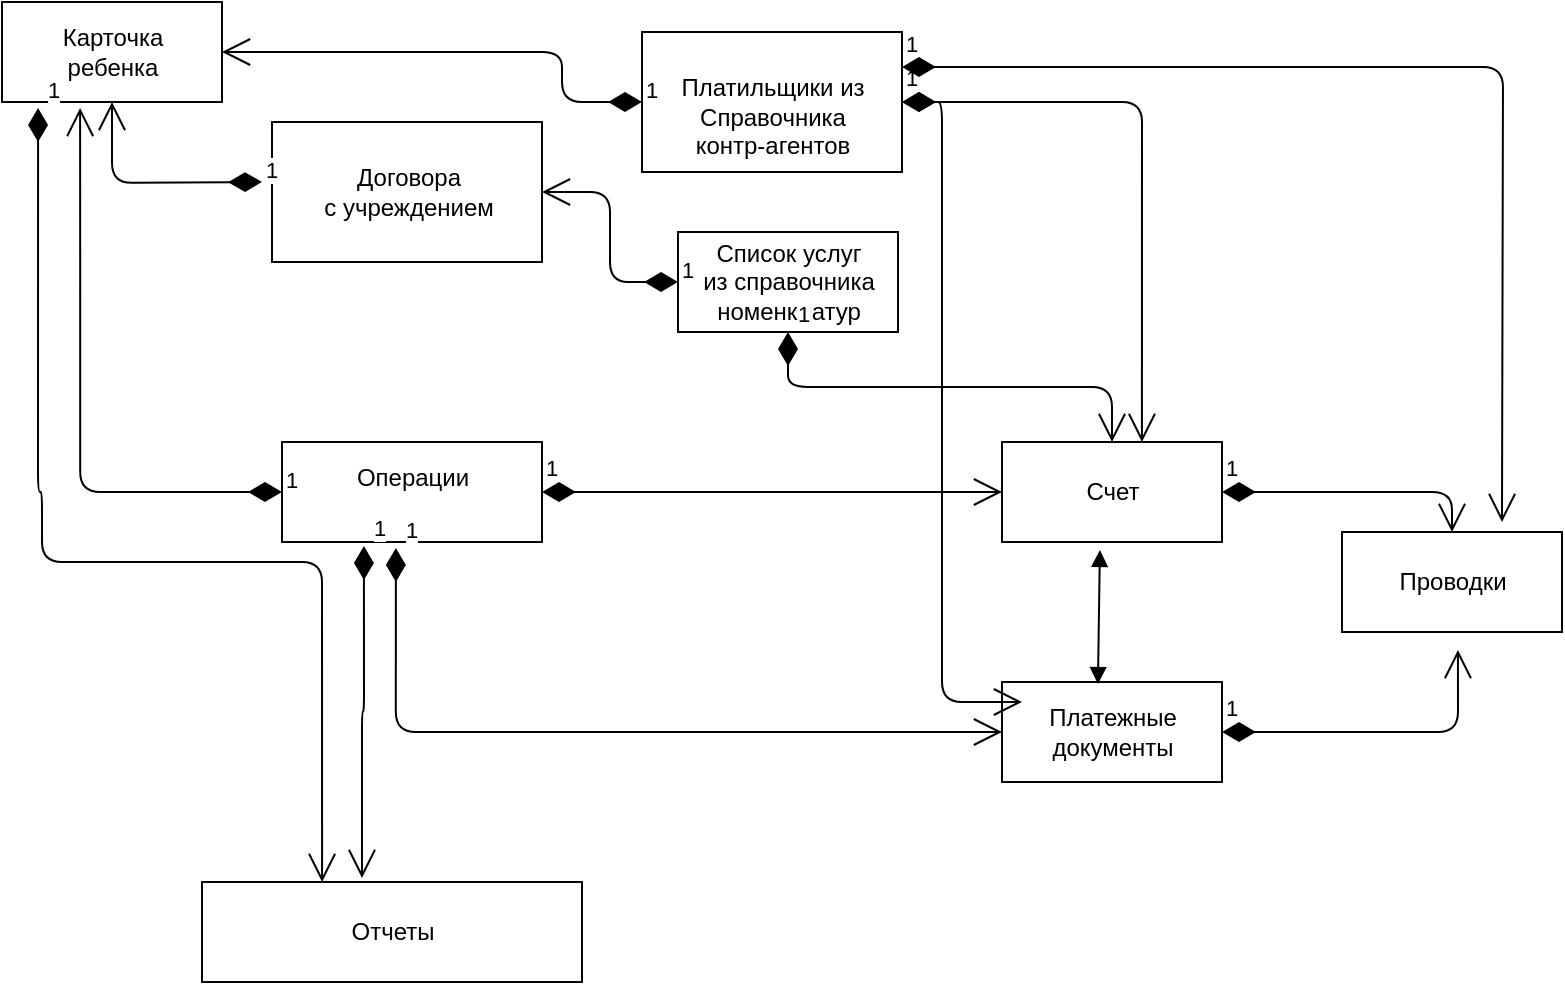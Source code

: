 <mxfile version="10.6.6" type="github"><diagram id="JxNV5JmRyQTWRndTMrCC" name="Page-1"><mxGraphModel dx="834" dy="481" grid="1" gridSize="10" guides="1" tooltips="1" connect="1" arrows="1" fold="1" page="1" pageScale="1" pageWidth="827" pageHeight="1169" math="0" shadow="0"><root><mxCell id="0"/><mxCell id="1" parent="0"/><mxCell id="a6JJrytg2Igxi4sfRNIK-1" value="&lt;div&gt;Карточка &lt;br&gt;&lt;/div&gt;&lt;div&gt;ребенка&lt;/div&gt;" style="html=1;" vertex="1" parent="1"><mxGeometry x="20" y="20" width="110" height="50" as="geometry"/></mxCell><mxCell id="a6JJrytg2Igxi4sfRNIK-2" value="&lt;div&gt;&lt;br&gt;&lt;/div&gt;&lt;div&gt;Платильщики из &lt;br&gt;&lt;/div&gt;&lt;div&gt;Справочника &lt;br&gt;&lt;/div&gt;&lt;div&gt;контр-агентов&lt;/div&gt;" style="html=1;" vertex="1" parent="1"><mxGeometry x="340" y="35" width="130" height="70" as="geometry"/></mxCell><mxCell id="a6JJrytg2Igxi4sfRNIK-5" value="&lt;div&gt;Договора &lt;br&gt;&lt;/div&gt;&lt;div&gt;с учреждением&lt;/div&gt;" style="html=1;" vertex="1" parent="1"><mxGeometry x="155" y="80" width="135" height="70" as="geometry"/></mxCell><mxCell id="a6JJrytg2Igxi4sfRNIK-6" value="&lt;div&gt;Список услуг&lt;/div&gt;&lt;div&gt;из справочника &lt;br&gt;&lt;/div&gt;&lt;div&gt;номенклатур&lt;br&gt;&lt;/div&gt;" style="html=1;" vertex="1" parent="1"><mxGeometry x="358" y="135" width="110" height="50" as="geometry"/></mxCell><mxCell id="a6JJrytg2Igxi4sfRNIK-7" value="&lt;div&gt;Операции&lt;/div&gt;&lt;div&gt;&lt;br&gt;&lt;/div&gt;" style="html=1;" vertex="1" parent="1"><mxGeometry x="160" y="240" width="130" height="50" as="geometry"/></mxCell><mxCell id="a6JJrytg2Igxi4sfRNIK-8" value="Счет" style="html=1;" vertex="1" parent="1"><mxGeometry x="520" y="240" width="110" height="50" as="geometry"/></mxCell><mxCell id="a6JJrytg2Igxi4sfRNIK-9" value="&lt;div&gt;Платежные &lt;br&gt;&lt;/div&gt;&lt;div&gt;документы&lt;/div&gt;" style="html=1;" vertex="1" parent="1"><mxGeometry x="520" y="360" width="110" height="50" as="geometry"/></mxCell><mxCell id="a6JJrytg2Igxi4sfRNIK-10" value="Проводки" style="html=1;" vertex="1" parent="1"><mxGeometry x="690" y="285" width="110" height="50" as="geometry"/></mxCell><mxCell id="a6JJrytg2Igxi4sfRNIK-22" value="1" style="endArrow=open;html=1;endSize=12;startArrow=diamondThin;startSize=14;startFill=1;edgeStyle=orthogonalEdgeStyle;align=left;verticalAlign=bottom;entryX=1;entryY=0.5;entryDx=0;entryDy=0;exitX=0;exitY=0.5;exitDx=0;exitDy=0;" edge="1" parent="1" source="a6JJrytg2Igxi4sfRNIK-2" target="a6JJrytg2Igxi4sfRNIK-1"><mxGeometry x="-1" y="3" relative="1" as="geometry"><mxPoint x="20" y="390" as="sourcePoint"/><mxPoint x="180" y="390" as="targetPoint"/><Array as="points"><mxPoint x="300" y="70"/><mxPoint x="300" y="45"/></Array></mxGeometry></mxCell><mxCell id="a6JJrytg2Igxi4sfRNIK-23" value="1" style="endArrow=open;html=1;endSize=12;startArrow=diamondThin;startSize=14;startFill=1;edgeStyle=orthogonalEdgeStyle;align=left;verticalAlign=bottom;entryX=0.5;entryY=1;entryDx=0;entryDy=0;" edge="1" parent="1" target="a6JJrytg2Igxi4sfRNIK-1"><mxGeometry x="-1" y="3" relative="1" as="geometry"><mxPoint x="150" y="110" as="sourcePoint"/><mxPoint x="180" y="390" as="targetPoint"/></mxGeometry></mxCell><mxCell id="a6JJrytg2Igxi4sfRNIK-24" value="1" style="endArrow=open;html=1;endSize=12;startArrow=diamondThin;startSize=14;startFill=1;edgeStyle=orthogonalEdgeStyle;align=left;verticalAlign=bottom;entryX=1;entryY=0.5;entryDx=0;entryDy=0;exitX=0;exitY=0.5;exitDx=0;exitDy=0;" edge="1" parent="1" source="a6JJrytg2Igxi4sfRNIK-6" target="a6JJrytg2Igxi4sfRNIK-5"><mxGeometry x="-1" y="3" relative="1" as="geometry"><mxPoint x="20" y="390" as="sourcePoint"/><mxPoint x="180" y="390" as="targetPoint"/></mxGeometry></mxCell><mxCell id="a6JJrytg2Igxi4sfRNIK-25" value="1" style="endArrow=open;html=1;endSize=12;startArrow=diamondThin;startSize=14;startFill=1;edgeStyle=orthogonalEdgeStyle;align=left;verticalAlign=bottom;entryX=0.355;entryY=1.06;entryDx=0;entryDy=0;entryPerimeter=0;exitX=0;exitY=0.5;exitDx=0;exitDy=0;" edge="1" parent="1" source="a6JJrytg2Igxi4sfRNIK-7" target="a6JJrytg2Igxi4sfRNIK-1"><mxGeometry x="-1" y="3" relative="1" as="geometry"><mxPoint x="20" y="390" as="sourcePoint"/><mxPoint x="180" y="390" as="targetPoint"/></mxGeometry></mxCell><mxCell id="a6JJrytg2Igxi4sfRNIK-28" value="1" style="endArrow=open;html=1;endSize=12;startArrow=diamondThin;startSize=14;startFill=1;edgeStyle=orthogonalEdgeStyle;align=left;verticalAlign=bottom;exitX=1;exitY=0.5;exitDx=0;exitDy=0;entryX=0;entryY=0.5;entryDx=0;entryDy=0;" edge="1" parent="1" source="a6JJrytg2Igxi4sfRNIK-7" target="a6JJrytg2Igxi4sfRNIK-8"><mxGeometry x="-1" y="3" relative="1" as="geometry"><mxPoint x="20" y="390" as="sourcePoint"/><mxPoint x="180" y="390" as="targetPoint"/></mxGeometry></mxCell><mxCell id="a6JJrytg2Igxi4sfRNIK-29" value="1" style="endArrow=open;html=1;endSize=12;startArrow=diamondThin;startSize=14;startFill=1;edgeStyle=orthogonalEdgeStyle;align=left;verticalAlign=bottom;exitX=0.438;exitY=1.06;exitDx=0;exitDy=0;exitPerimeter=0;entryX=0;entryY=0.5;entryDx=0;entryDy=0;" edge="1" parent="1" source="a6JJrytg2Igxi4sfRNIK-7" target="a6JJrytg2Igxi4sfRNIK-9"><mxGeometry x="-1" y="3" relative="1" as="geometry"><mxPoint x="20" y="390" as="sourcePoint"/><mxPoint x="180" y="390" as="targetPoint"/><Array as="points"><mxPoint x="217" y="385"/></Array></mxGeometry></mxCell><mxCell id="a6JJrytg2Igxi4sfRNIK-30" value="" style="endArrow=block;startArrow=block;endFill=1;startFill=1;html=1;entryX=0.445;entryY=1.08;entryDx=0;entryDy=0;entryPerimeter=0;exitX=0.436;exitY=0.02;exitDx=0;exitDy=0;exitPerimeter=0;" edge="1" parent="1" source="a6JJrytg2Igxi4sfRNIK-9" target="a6JJrytg2Igxi4sfRNIK-8"><mxGeometry width="160" relative="1" as="geometry"><mxPoint x="20" y="390" as="sourcePoint"/><mxPoint x="180" y="390" as="targetPoint"/></mxGeometry></mxCell><mxCell id="a6JJrytg2Igxi4sfRNIK-31" value="1" style="endArrow=open;html=1;endSize=12;startArrow=diamondThin;startSize=14;startFill=1;edgeStyle=orthogonalEdgeStyle;align=left;verticalAlign=bottom;entryX=0.527;entryY=1.18;entryDx=0;entryDy=0;entryPerimeter=0;exitX=1;exitY=0.5;exitDx=0;exitDy=0;" edge="1" parent="1" source="a6JJrytg2Igxi4sfRNIK-9" target="a6JJrytg2Igxi4sfRNIK-10"><mxGeometry x="-1" y="3" relative="1" as="geometry"><mxPoint x="20" y="430" as="sourcePoint"/><mxPoint x="180" y="430" as="targetPoint"/></mxGeometry></mxCell><mxCell id="a6JJrytg2Igxi4sfRNIK-33" value="1" style="endArrow=open;html=1;endSize=12;startArrow=diamondThin;startSize=14;startFill=1;edgeStyle=orthogonalEdgeStyle;align=left;verticalAlign=bottom;exitX=1;exitY=0.5;exitDx=0;exitDy=0;entryX=0.5;entryY=0;entryDx=0;entryDy=0;" edge="1" parent="1" source="a6JJrytg2Igxi4sfRNIK-8" target="a6JJrytg2Igxi4sfRNIK-10"><mxGeometry x="-1" y="3" relative="1" as="geometry"><mxPoint x="20" y="430" as="sourcePoint"/><mxPoint x="180" y="430" as="targetPoint"/></mxGeometry></mxCell><mxCell id="a6JJrytg2Igxi4sfRNIK-34" value="1" style="endArrow=open;html=1;endSize=12;startArrow=diamondThin;startSize=14;startFill=1;edgeStyle=orthogonalEdgeStyle;align=left;verticalAlign=bottom;exitX=0.5;exitY=1;exitDx=0;exitDy=0;entryX=0.5;entryY=0;entryDx=0;entryDy=0;" edge="1" parent="1" source="a6JJrytg2Igxi4sfRNIK-6" target="a6JJrytg2Igxi4sfRNIK-8"><mxGeometry x="-1" y="3" relative="1" as="geometry"><mxPoint x="20" y="430" as="sourcePoint"/><mxPoint x="180" y="430" as="targetPoint"/></mxGeometry></mxCell><mxCell id="a6JJrytg2Igxi4sfRNIK-35" value="1" style="endArrow=open;html=1;endSize=12;startArrow=diamondThin;startSize=14;startFill=1;edgeStyle=orthogonalEdgeStyle;align=left;verticalAlign=bottom;exitX=1;exitY=0.5;exitDx=0;exitDy=0;entryX=0.636;entryY=0;entryDx=0;entryDy=0;entryPerimeter=0;" edge="1" parent="1" source="a6JJrytg2Igxi4sfRNIK-2" target="a6JJrytg2Igxi4sfRNIK-8"><mxGeometry x="-1" y="3" relative="1" as="geometry"><mxPoint x="20" y="430" as="sourcePoint"/><mxPoint x="180" y="430" as="targetPoint"/></mxGeometry></mxCell><mxCell id="a6JJrytg2Igxi4sfRNIK-36" value="1" style="endArrow=open;html=1;endSize=12;startArrow=diamondThin;startSize=14;startFill=1;edgeStyle=orthogonalEdgeStyle;align=left;verticalAlign=bottom;entryX=0.091;entryY=0.2;entryDx=0;entryDy=0;entryPerimeter=0;" edge="1" parent="1" source="a6JJrytg2Igxi4sfRNIK-2" target="a6JJrytg2Igxi4sfRNIK-9"><mxGeometry x="-1" y="3" relative="1" as="geometry"><mxPoint x="20" y="430" as="sourcePoint"/><mxPoint x="180" y="430" as="targetPoint"/><Array as="points"><mxPoint x="490" y="70"/><mxPoint x="490" y="370"/></Array></mxGeometry></mxCell><mxCell id="a6JJrytg2Igxi4sfRNIK-37" value="1" style="endArrow=open;html=1;endSize=12;startArrow=diamondThin;startSize=14;startFill=1;edgeStyle=orthogonalEdgeStyle;align=left;verticalAlign=bottom;exitX=1;exitY=0.25;exitDx=0;exitDy=0;" edge="1" parent="1" source="a6JJrytg2Igxi4sfRNIK-2"><mxGeometry x="-1" y="3" relative="1" as="geometry"><mxPoint x="20" y="430" as="sourcePoint"/><mxPoint x="770" y="280" as="targetPoint"/></mxGeometry></mxCell><mxCell id="a6JJrytg2Igxi4sfRNIK-39" value="Отчеты" style="html=1;" vertex="1" parent="1"><mxGeometry x="120" y="460" width="190" height="50" as="geometry"/></mxCell><mxCell id="a6JJrytg2Igxi4sfRNIK-41" value="1" style="endArrow=open;html=1;endSize=12;startArrow=diamondThin;startSize=14;startFill=1;edgeStyle=orthogonalEdgeStyle;align=left;verticalAlign=bottom;exitX=0.315;exitY=1.04;exitDx=0;exitDy=0;exitPerimeter=0;entryX=0.421;entryY=-0.04;entryDx=0;entryDy=0;entryPerimeter=0;" edge="1" parent="1" source="a6JJrytg2Igxi4sfRNIK-7" target="a6JJrytg2Igxi4sfRNIK-39"><mxGeometry x="-1" y="3" relative="1" as="geometry"><mxPoint x="20" y="530" as="sourcePoint"/><mxPoint x="70" y="430" as="targetPoint"/></mxGeometry></mxCell><mxCell id="a6JJrytg2Igxi4sfRNIK-42" value="1" style="endArrow=open;html=1;endSize=12;startArrow=diamondThin;startSize=14;startFill=1;edgeStyle=orthogonalEdgeStyle;align=left;verticalAlign=bottom;exitX=0.164;exitY=1.06;exitDx=0;exitDy=0;exitPerimeter=0;entryX=0.316;entryY=0;entryDx=0;entryDy=0;entryPerimeter=0;" edge="1" parent="1" source="a6JJrytg2Igxi4sfRNIK-1" target="a6JJrytg2Igxi4sfRNIK-39"><mxGeometry x="-1" y="3" relative="1" as="geometry"><mxPoint x="20" y="530" as="sourcePoint"/><mxPoint x="110" y="390" as="targetPoint"/><Array as="points"><mxPoint x="38" y="265"/><mxPoint x="40" y="265"/><mxPoint x="40" y="300"/><mxPoint x="180" y="300"/></Array></mxGeometry></mxCell></root></mxGraphModel></diagram></mxfile>